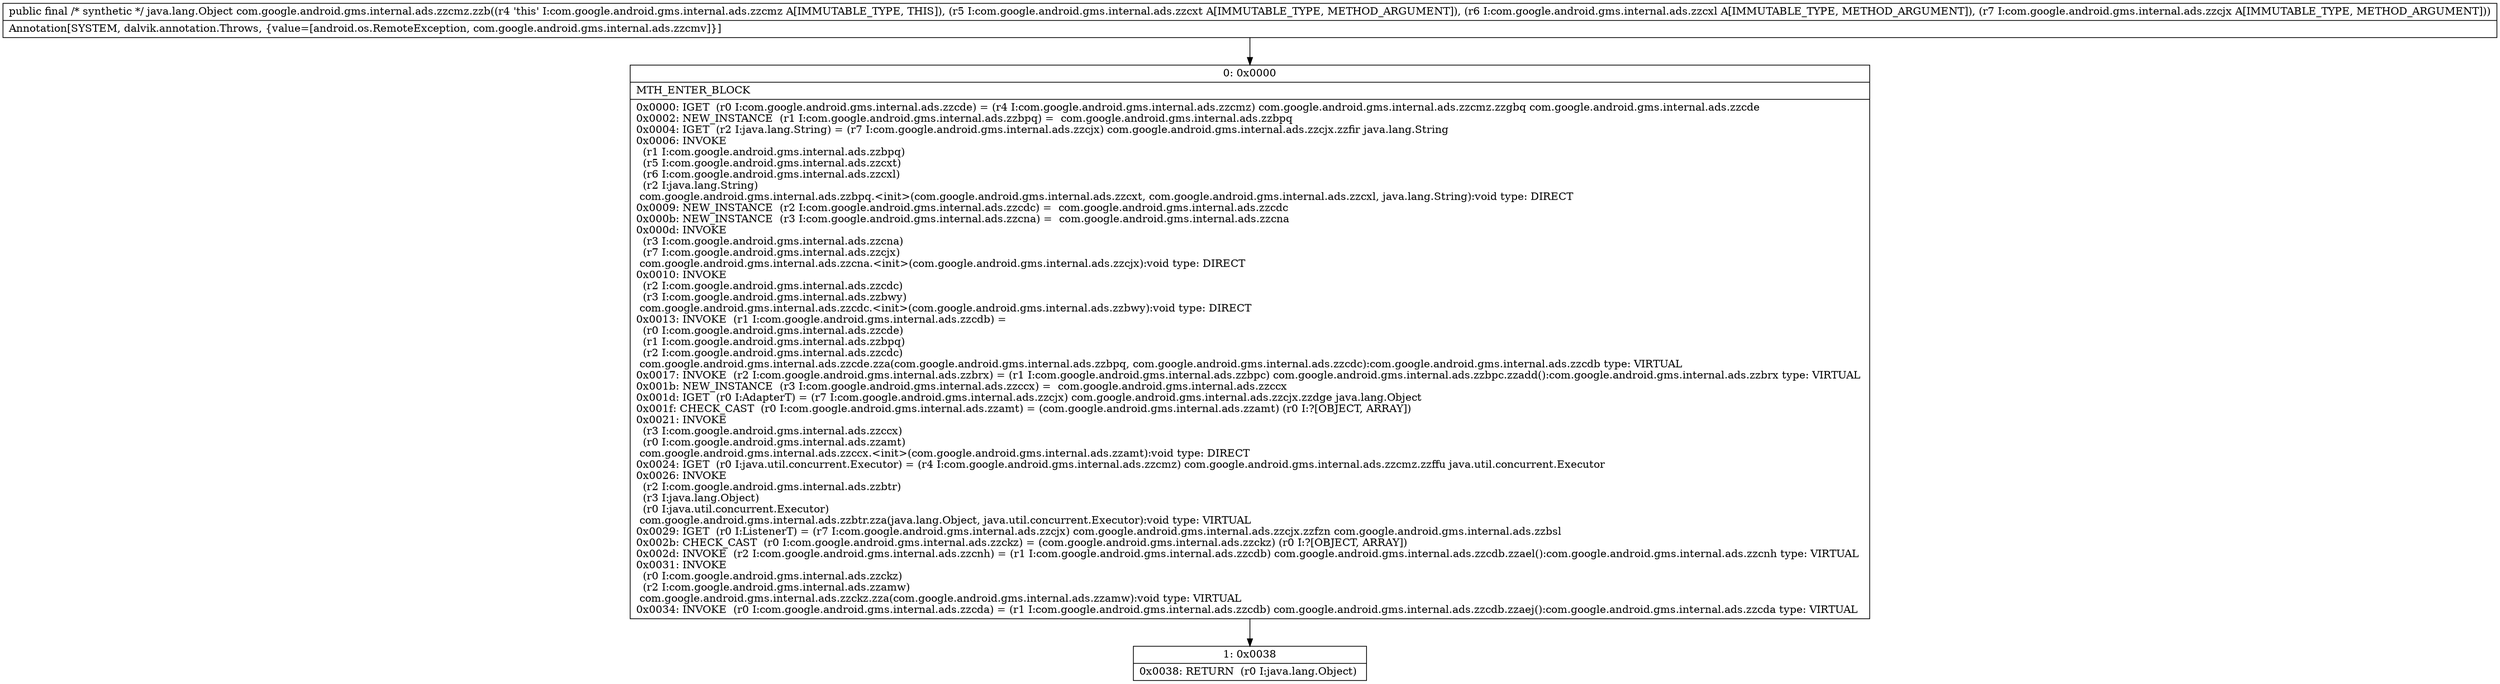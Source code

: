 digraph "CFG forcom.google.android.gms.internal.ads.zzcmz.zzb(Lcom\/google\/android\/gms\/internal\/ads\/zzcxt;Lcom\/google\/android\/gms\/internal\/ads\/zzcxl;Lcom\/google\/android\/gms\/internal\/ads\/zzcjx;)Ljava\/lang\/Object;" {
Node_0 [shape=record,label="{0\:\ 0x0000|MTH_ENTER_BLOCK\l|0x0000: IGET  (r0 I:com.google.android.gms.internal.ads.zzcde) = (r4 I:com.google.android.gms.internal.ads.zzcmz) com.google.android.gms.internal.ads.zzcmz.zzgbq com.google.android.gms.internal.ads.zzcde \l0x0002: NEW_INSTANCE  (r1 I:com.google.android.gms.internal.ads.zzbpq) =  com.google.android.gms.internal.ads.zzbpq \l0x0004: IGET  (r2 I:java.lang.String) = (r7 I:com.google.android.gms.internal.ads.zzcjx) com.google.android.gms.internal.ads.zzcjx.zzfir java.lang.String \l0x0006: INVOKE  \l  (r1 I:com.google.android.gms.internal.ads.zzbpq)\l  (r5 I:com.google.android.gms.internal.ads.zzcxt)\l  (r6 I:com.google.android.gms.internal.ads.zzcxl)\l  (r2 I:java.lang.String)\l com.google.android.gms.internal.ads.zzbpq.\<init\>(com.google.android.gms.internal.ads.zzcxt, com.google.android.gms.internal.ads.zzcxl, java.lang.String):void type: DIRECT \l0x0009: NEW_INSTANCE  (r2 I:com.google.android.gms.internal.ads.zzcdc) =  com.google.android.gms.internal.ads.zzcdc \l0x000b: NEW_INSTANCE  (r3 I:com.google.android.gms.internal.ads.zzcna) =  com.google.android.gms.internal.ads.zzcna \l0x000d: INVOKE  \l  (r3 I:com.google.android.gms.internal.ads.zzcna)\l  (r7 I:com.google.android.gms.internal.ads.zzcjx)\l com.google.android.gms.internal.ads.zzcna.\<init\>(com.google.android.gms.internal.ads.zzcjx):void type: DIRECT \l0x0010: INVOKE  \l  (r2 I:com.google.android.gms.internal.ads.zzcdc)\l  (r3 I:com.google.android.gms.internal.ads.zzbwy)\l com.google.android.gms.internal.ads.zzcdc.\<init\>(com.google.android.gms.internal.ads.zzbwy):void type: DIRECT \l0x0013: INVOKE  (r1 I:com.google.android.gms.internal.ads.zzcdb) = \l  (r0 I:com.google.android.gms.internal.ads.zzcde)\l  (r1 I:com.google.android.gms.internal.ads.zzbpq)\l  (r2 I:com.google.android.gms.internal.ads.zzcdc)\l com.google.android.gms.internal.ads.zzcde.zza(com.google.android.gms.internal.ads.zzbpq, com.google.android.gms.internal.ads.zzcdc):com.google.android.gms.internal.ads.zzcdb type: VIRTUAL \l0x0017: INVOKE  (r2 I:com.google.android.gms.internal.ads.zzbrx) = (r1 I:com.google.android.gms.internal.ads.zzbpc) com.google.android.gms.internal.ads.zzbpc.zzadd():com.google.android.gms.internal.ads.zzbrx type: VIRTUAL \l0x001b: NEW_INSTANCE  (r3 I:com.google.android.gms.internal.ads.zzccx) =  com.google.android.gms.internal.ads.zzccx \l0x001d: IGET  (r0 I:AdapterT) = (r7 I:com.google.android.gms.internal.ads.zzcjx) com.google.android.gms.internal.ads.zzcjx.zzdge java.lang.Object \l0x001f: CHECK_CAST  (r0 I:com.google.android.gms.internal.ads.zzamt) = (com.google.android.gms.internal.ads.zzamt) (r0 I:?[OBJECT, ARRAY]) \l0x0021: INVOKE  \l  (r3 I:com.google.android.gms.internal.ads.zzccx)\l  (r0 I:com.google.android.gms.internal.ads.zzamt)\l com.google.android.gms.internal.ads.zzccx.\<init\>(com.google.android.gms.internal.ads.zzamt):void type: DIRECT \l0x0024: IGET  (r0 I:java.util.concurrent.Executor) = (r4 I:com.google.android.gms.internal.ads.zzcmz) com.google.android.gms.internal.ads.zzcmz.zzffu java.util.concurrent.Executor \l0x0026: INVOKE  \l  (r2 I:com.google.android.gms.internal.ads.zzbtr)\l  (r3 I:java.lang.Object)\l  (r0 I:java.util.concurrent.Executor)\l com.google.android.gms.internal.ads.zzbtr.zza(java.lang.Object, java.util.concurrent.Executor):void type: VIRTUAL \l0x0029: IGET  (r0 I:ListenerT) = (r7 I:com.google.android.gms.internal.ads.zzcjx) com.google.android.gms.internal.ads.zzcjx.zzfzn com.google.android.gms.internal.ads.zzbsl \l0x002b: CHECK_CAST  (r0 I:com.google.android.gms.internal.ads.zzckz) = (com.google.android.gms.internal.ads.zzckz) (r0 I:?[OBJECT, ARRAY]) \l0x002d: INVOKE  (r2 I:com.google.android.gms.internal.ads.zzcnh) = (r1 I:com.google.android.gms.internal.ads.zzcdb) com.google.android.gms.internal.ads.zzcdb.zzael():com.google.android.gms.internal.ads.zzcnh type: VIRTUAL \l0x0031: INVOKE  \l  (r0 I:com.google.android.gms.internal.ads.zzckz)\l  (r2 I:com.google.android.gms.internal.ads.zzamw)\l com.google.android.gms.internal.ads.zzckz.zza(com.google.android.gms.internal.ads.zzamw):void type: VIRTUAL \l0x0034: INVOKE  (r0 I:com.google.android.gms.internal.ads.zzcda) = (r1 I:com.google.android.gms.internal.ads.zzcdb) com.google.android.gms.internal.ads.zzcdb.zzaej():com.google.android.gms.internal.ads.zzcda type: VIRTUAL \l}"];
Node_1 [shape=record,label="{1\:\ 0x0038|0x0038: RETURN  (r0 I:java.lang.Object) \l}"];
MethodNode[shape=record,label="{public final \/* synthetic *\/ java.lang.Object com.google.android.gms.internal.ads.zzcmz.zzb((r4 'this' I:com.google.android.gms.internal.ads.zzcmz A[IMMUTABLE_TYPE, THIS]), (r5 I:com.google.android.gms.internal.ads.zzcxt A[IMMUTABLE_TYPE, METHOD_ARGUMENT]), (r6 I:com.google.android.gms.internal.ads.zzcxl A[IMMUTABLE_TYPE, METHOD_ARGUMENT]), (r7 I:com.google.android.gms.internal.ads.zzcjx A[IMMUTABLE_TYPE, METHOD_ARGUMENT]))  | Annotation[SYSTEM, dalvik.annotation.Throws, \{value=[android.os.RemoteException, com.google.android.gms.internal.ads.zzcmv]\}]\l}"];
MethodNode -> Node_0;
Node_0 -> Node_1;
}

